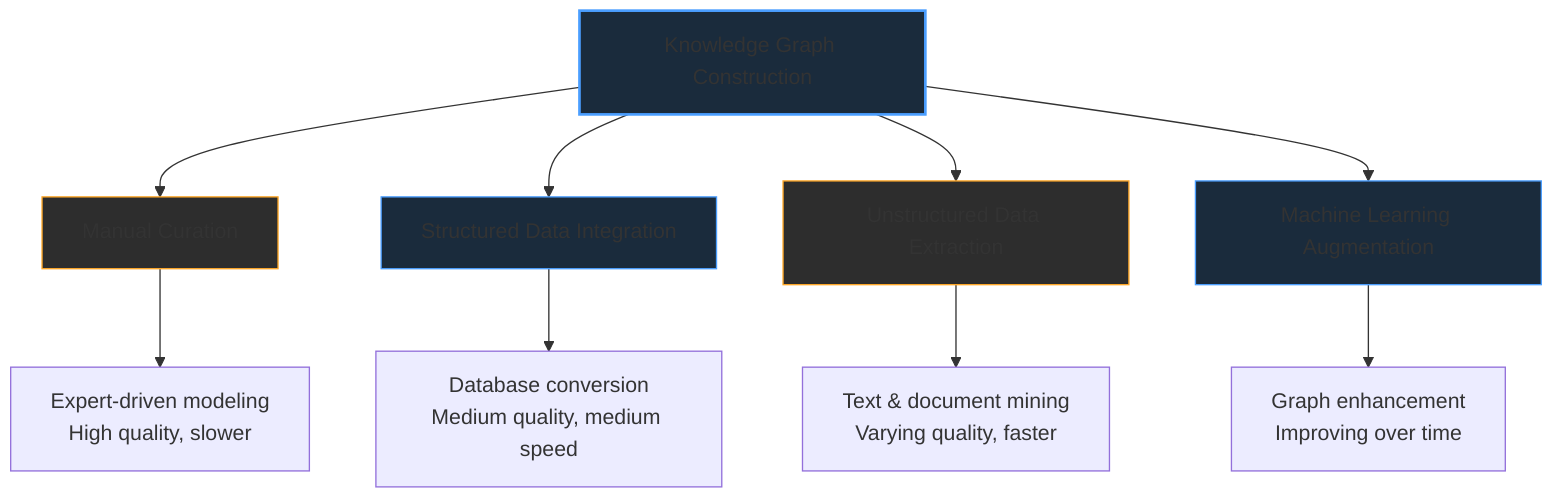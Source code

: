 graph TD
    A["Knowledge Graph Construction"] --> B["Manual Curation"]
    A --> C["Structured Data Integration"]
    A --> D["Unstructured Data Extraction"]
    A --> E["Machine Learning Augmentation"]
    
    B --> B1["Expert-driven modeling<br>High quality, slower"]
    C --> C1["Database conversion<br>Medium quality, medium speed"]
    D --> D1["Text & document mining<br>Varying quality, faster"]
    E --> E1["Graph enhancement<br>Improving over time"]
    
    style A fill:#1a2b3c,stroke:#4a9eff,stroke-width:2px
    style B fill:#2d2d2d,stroke:#ffa726
    style C fill:#1a2b3c,stroke:#4a9eff
    style D fill:#2d2d2d,stroke:#ffa726
    style E fill:#1a2b3c,stroke:#4a9eff
